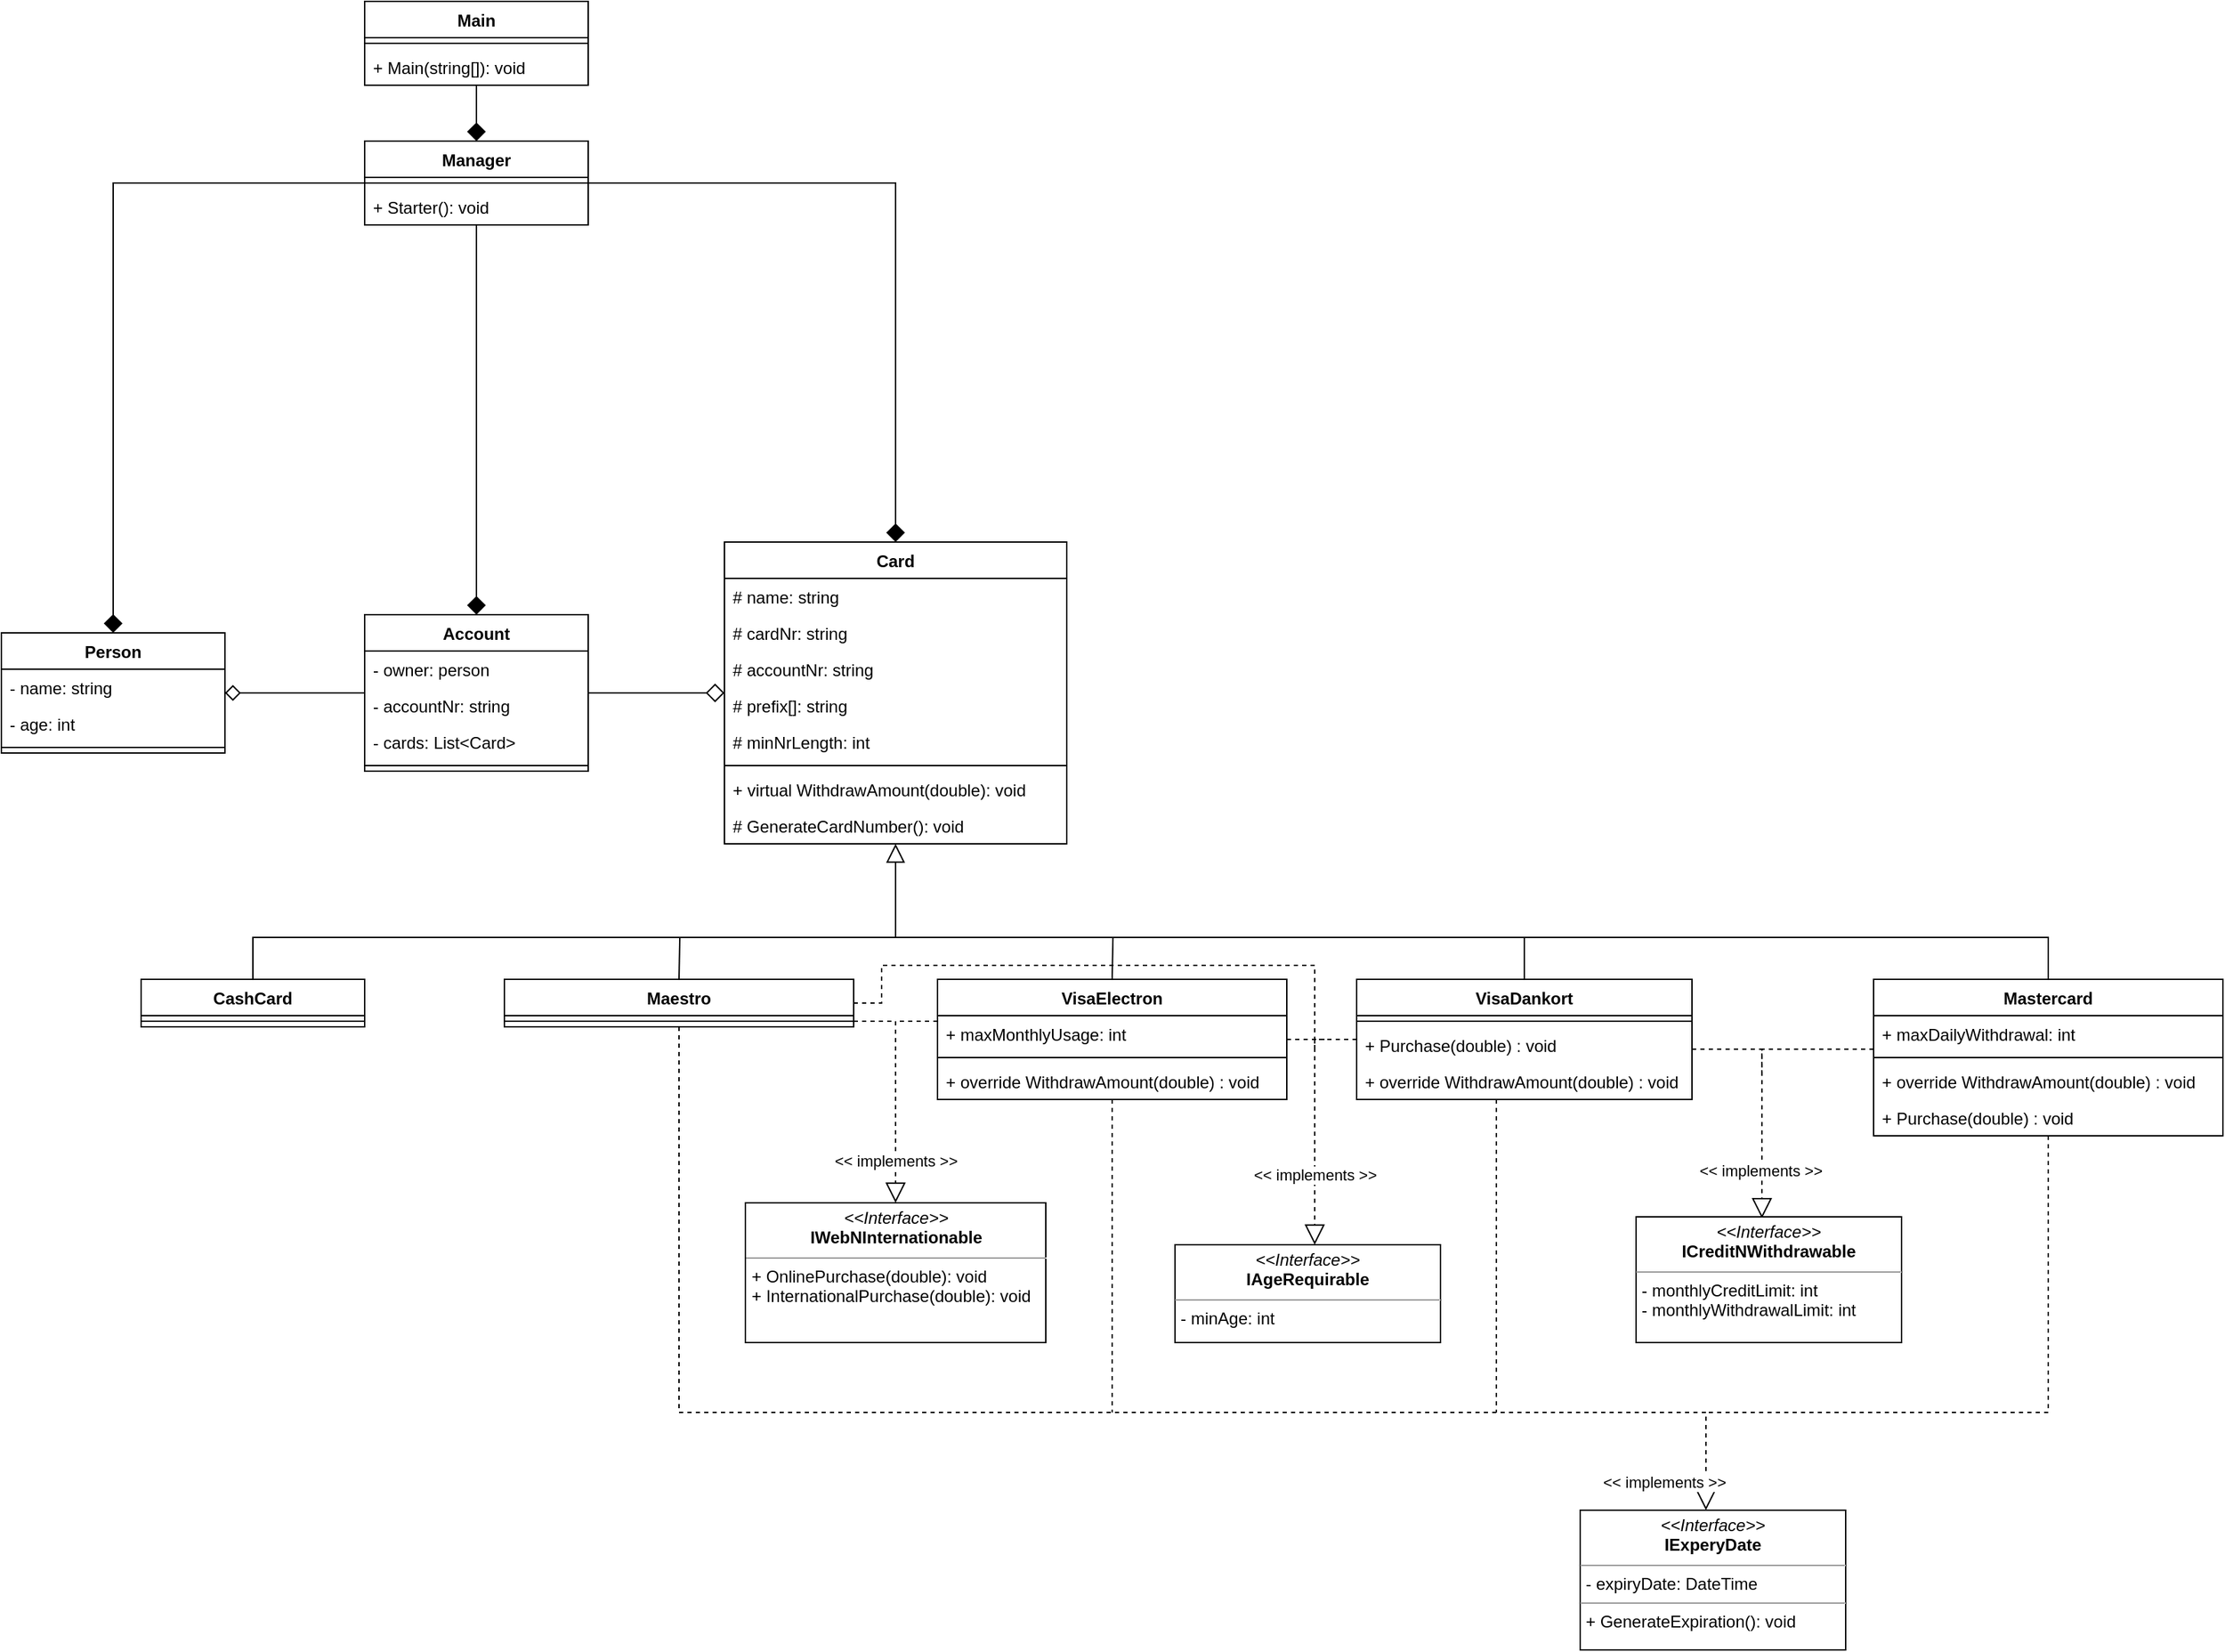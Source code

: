 <mxfile version="15.1.3" type="device"><diagram id="lqJwaCFwfxGtEgXN7Tk6" name="Page-1"><mxGraphModel dx="1673" dy="967" grid="1" gridSize="10" guides="1" tooltips="1" connect="1" arrows="1" fold="1" page="1" pageScale="1" pageWidth="3300" pageHeight="2339" math="0" shadow="0"><root><mxCell id="0"/><mxCell id="1" parent="0"/><mxCell id="OWxyxIanpvo_0KfIA5X_-86" style="edgeStyle=orthogonalEdgeStyle;rounded=0;orthogonalLoop=1;jettySize=auto;html=1;exitX=0.5;exitY=0;exitDx=0;exitDy=0;endArrow=none;endFill=0;endSize=12;" parent="1" source="OWxyxIanpvo_0KfIA5X_-1" edge="1"><mxGeometry relative="1" as="geometry"><mxPoint x="1040" y="830" as="targetPoint"/><Array as="points"><mxPoint x="580" y="830"/></Array></mxGeometry></mxCell><mxCell id="OWxyxIanpvo_0KfIA5X_-1" value="CashCard" style="swimlane;fontStyle=1;align=center;verticalAlign=top;childLayout=stackLayout;horizontal=1;startSize=26;horizontalStack=0;resizeParent=1;resizeParentMax=0;resizeLast=0;collapsible=1;marginBottom=0;" parent="1" vertex="1"><mxGeometry x="500" y="860" width="160" height="34" as="geometry"/></mxCell><mxCell id="OWxyxIanpvo_0KfIA5X_-3" value="" style="line;strokeWidth=1;fillColor=none;align=left;verticalAlign=middle;spacingTop=-1;spacingLeft=3;spacingRight=3;rotatable=0;labelPosition=right;points=[];portConstraint=eastwest;" parent="OWxyxIanpvo_0KfIA5X_-1" vertex="1"><mxGeometry y="26" width="160" height="8" as="geometry"/></mxCell><mxCell id="OWxyxIanpvo_0KfIA5X_-70" style="edgeStyle=orthogonalEdgeStyle;rounded=0;orthogonalLoop=1;jettySize=auto;html=1;endArrow=block;endFill=0;endSize=12;dashed=1;" parent="1" source="OWxyxIanpvo_0KfIA5X_-5" target="OWxyxIanpvo_0KfIA5X_-67" edge="1"><mxGeometry relative="1" as="geometry"><Array as="points"><mxPoint x="885" y="1170"/><mxPoint x="1620" y="1170"/></Array></mxGeometry></mxCell><mxCell id="OWxyxIanpvo_0KfIA5X_-95" value="&amp;lt;&amp;lt; implements &amp;gt;&amp;gt;" style="edgeLabel;html=1;align=center;verticalAlign=middle;resizable=0;points=[];" parent="OWxyxIanpvo_0KfIA5X_-70" vertex="1" connectable="0"><mxGeometry x="0.791" y="-1" relative="1" as="geometry"><mxPoint x="13" y="49" as="offset"/></mxGeometry></mxCell><mxCell id="OWxyxIanpvo_0KfIA5X_-87" style="edgeStyle=orthogonalEdgeStyle;rounded=0;orthogonalLoop=1;jettySize=auto;html=1;exitX=0.5;exitY=0;exitDx=0;exitDy=0;endArrow=none;endFill=0;endSize=12;" parent="1" source="OWxyxIanpvo_0KfIA5X_-5" edge="1"><mxGeometry relative="1" as="geometry"><mxPoint x="885.571" y="830" as="targetPoint"/></mxGeometry></mxCell><mxCell id="OWxyxIanpvo_0KfIA5X_-104" style="edgeStyle=orthogonalEdgeStyle;rounded=0;orthogonalLoop=1;jettySize=auto;html=1;endArrow=none;endFill=0;endSize=12;dashed=1;" parent="1" source="OWxyxIanpvo_0KfIA5X_-5" edge="1"><mxGeometry relative="1" as="geometry"><mxPoint x="1040" y="920" as="targetPoint"/><Array as="points"><mxPoint x="1040" y="890"/><mxPoint x="1040" y="920"/></Array></mxGeometry></mxCell><mxCell id="OWxyxIanpvo_0KfIA5X_-110" style="edgeStyle=orthogonalEdgeStyle;rounded=0;orthogonalLoop=1;jettySize=auto;html=1;dashed=1;endArrow=none;endFill=0;endSize=12;" parent="1" source="OWxyxIanpvo_0KfIA5X_-5" edge="1"><mxGeometry relative="1" as="geometry"><mxPoint x="1340" y="910" as="targetPoint"/><Array as="points"><mxPoint x="1030" y="877"/><mxPoint x="1030" y="850"/><mxPoint x="1340" y="850"/></Array></mxGeometry></mxCell><mxCell id="OWxyxIanpvo_0KfIA5X_-5" value="Maestro" style="swimlane;fontStyle=1;align=center;verticalAlign=top;childLayout=stackLayout;horizontal=1;startSize=26;horizontalStack=0;resizeParent=1;resizeParentMax=0;resizeLast=0;collapsible=1;marginBottom=0;" parent="1" vertex="1"><mxGeometry x="760" y="860" width="250" height="34" as="geometry"/></mxCell><mxCell id="OWxyxIanpvo_0KfIA5X_-7" value="" style="line;strokeWidth=1;fillColor=none;align=left;verticalAlign=middle;spacingTop=-1;spacingLeft=3;spacingRight=3;rotatable=0;labelPosition=right;points=[];portConstraint=eastwest;" parent="OWxyxIanpvo_0KfIA5X_-5" vertex="1"><mxGeometry y="26" width="250" height="8" as="geometry"/></mxCell><mxCell id="OWxyxIanpvo_0KfIA5X_-84" style="edgeStyle=orthogonalEdgeStyle;rounded=0;orthogonalLoop=1;jettySize=auto;html=1;endArrow=none;endFill=0;endSize=11;dashed=1;" parent="1" source="OWxyxIanpvo_0KfIA5X_-9" edge="1"><mxGeometry relative="1" as="geometry"><mxPoint x="1195" y="1170" as="targetPoint"/></mxGeometry></mxCell><mxCell id="OWxyxIanpvo_0KfIA5X_-88" style="edgeStyle=orthogonalEdgeStyle;rounded=0;orthogonalLoop=1;jettySize=auto;html=1;exitX=0.5;exitY=0;exitDx=0;exitDy=0;endArrow=none;endFill=0;endSize=12;" parent="1" source="OWxyxIanpvo_0KfIA5X_-9" edge="1"><mxGeometry relative="1" as="geometry"><mxPoint x="1195.571" y="830" as="targetPoint"/></mxGeometry></mxCell><mxCell id="OWxyxIanpvo_0KfIA5X_-103" style="edgeStyle=orthogonalEdgeStyle;rounded=0;orthogonalLoop=1;jettySize=auto;html=1;endArrow=block;endFill=0;endSize=12;entryX=0.5;entryY=0;entryDx=0;entryDy=0;dashed=1;" parent="1" source="OWxyxIanpvo_0KfIA5X_-9" target="OWxyxIanpvo_0KfIA5X_-101" edge="1"><mxGeometry relative="1" as="geometry"><mxPoint x="1080" y="1140" as="targetPoint"/><Array as="points"><mxPoint x="1040" y="890"/></Array></mxGeometry></mxCell><mxCell id="OWxyxIanpvo_0KfIA5X_-105" value="&amp;lt;&amp;lt; implements &amp;gt;&amp;gt;" style="edgeLabel;html=1;align=center;verticalAlign=middle;resizable=0;points=[];" parent="OWxyxIanpvo_0KfIA5X_-103" vertex="1" connectable="0"><mxGeometry x="0.556" y="-2" relative="1" as="geometry"><mxPoint x="2" y="5" as="offset"/></mxGeometry></mxCell><mxCell id="OWxyxIanpvo_0KfIA5X_-109" style="edgeStyle=orthogonalEdgeStyle;rounded=0;orthogonalLoop=1;jettySize=auto;html=1;dashed=1;endArrow=none;endFill=0;endSize=12;" parent="1" source="OWxyxIanpvo_0KfIA5X_-9" edge="1"><mxGeometry relative="1" as="geometry"><mxPoint x="1350" y="903" as="targetPoint"/></mxGeometry></mxCell><mxCell id="OWxyxIanpvo_0KfIA5X_-9" value="VisaElectron" style="swimlane;fontStyle=1;align=center;verticalAlign=top;childLayout=stackLayout;horizontal=1;startSize=26;horizontalStack=0;resizeParent=1;resizeParentMax=0;resizeLast=0;collapsible=1;marginBottom=0;" parent="1" vertex="1"><mxGeometry x="1070" y="860" width="250" height="86" as="geometry"/></mxCell><mxCell id="OWxyxIanpvo_0KfIA5X_-10" value="+ maxMonthlyUsage: int" style="text;strokeColor=none;fillColor=none;align=left;verticalAlign=top;spacingLeft=4;spacingRight=4;overflow=hidden;rotatable=0;points=[[0,0.5],[1,0.5]];portConstraint=eastwest;" parent="OWxyxIanpvo_0KfIA5X_-9" vertex="1"><mxGeometry y="26" width="250" height="26" as="geometry"/></mxCell><mxCell id="OWxyxIanpvo_0KfIA5X_-11" value="" style="line;strokeWidth=1;fillColor=none;align=left;verticalAlign=middle;spacingTop=-1;spacingLeft=3;spacingRight=3;rotatable=0;labelPosition=right;points=[];portConstraint=eastwest;" parent="OWxyxIanpvo_0KfIA5X_-9" vertex="1"><mxGeometry y="52" width="250" height="8" as="geometry"/></mxCell><mxCell id="OWxyxIanpvo_0KfIA5X_-38" value="+ override WithdrawAmount(double) : void" style="text;strokeColor=none;fillColor=none;align=left;verticalAlign=top;spacingLeft=4;spacingRight=4;overflow=hidden;rotatable=0;points=[[0,0.5],[1,0.5]];portConstraint=eastwest;" parent="OWxyxIanpvo_0KfIA5X_-9" vertex="1"><mxGeometry y="60" width="250" height="26" as="geometry"/></mxCell><mxCell id="OWxyxIanpvo_0KfIA5X_-83" style="edgeStyle=orthogonalEdgeStyle;rounded=0;orthogonalLoop=1;jettySize=auto;html=1;endArrow=none;endFill=0;endSize=11;dashed=1;" parent="1" source="OWxyxIanpvo_0KfIA5X_-13" edge="1"><mxGeometry relative="1" as="geometry"><mxPoint x="1470" y="1170" as="targetPoint"/><Array as="points"><mxPoint x="1470" y="1060"/></Array></mxGeometry></mxCell><mxCell id="OWxyxIanpvo_0KfIA5X_-89" style="edgeStyle=orthogonalEdgeStyle;rounded=0;orthogonalLoop=1;jettySize=auto;html=1;exitX=0.5;exitY=0;exitDx=0;exitDy=0;endArrow=none;endFill=0;endSize=12;" parent="1" source="OWxyxIanpvo_0KfIA5X_-13" edge="1"><mxGeometry relative="1" as="geometry"><mxPoint x="1459.857" y="830" as="targetPoint"/><Array as="points"><mxPoint x="1490" y="830"/></Array></mxGeometry></mxCell><mxCell id="OWxyxIanpvo_0KfIA5X_-108" style="edgeStyle=orthogonalEdgeStyle;rounded=0;orthogonalLoop=1;jettySize=auto;html=1;dashed=1;endArrow=block;endFill=0;endSize=12;" parent="1" source="OWxyxIanpvo_0KfIA5X_-13" target="OWxyxIanpvo_0KfIA5X_-107" edge="1"><mxGeometry relative="1" as="geometry"><Array as="points"><mxPoint x="1340" y="903"/></Array></mxGeometry></mxCell><mxCell id="OWxyxIanpvo_0KfIA5X_-111" value="&amp;lt;&amp;lt; implements &amp;gt;&amp;gt;" style="edgeLabel;html=1;align=center;verticalAlign=middle;resizable=0;points=[];" parent="OWxyxIanpvo_0KfIA5X_-108" vertex="1" connectable="0"><mxGeometry x="0.703" y="3" relative="1" as="geometry"><mxPoint x="-3" y="-24" as="offset"/></mxGeometry></mxCell><mxCell id="OWxyxIanpvo_0KfIA5X_-114" style="edgeStyle=orthogonalEdgeStyle;rounded=0;orthogonalLoop=1;jettySize=auto;html=1;dashed=1;endArrow=none;endFill=0;endSize=12;" parent="1" source="OWxyxIanpvo_0KfIA5X_-13" edge="1"><mxGeometry relative="1" as="geometry"><mxPoint x="1660" y="910" as="targetPoint"/><Array as="points"><mxPoint x="1660" y="910"/><mxPoint x="1660" y="930"/></Array></mxGeometry></mxCell><mxCell id="OWxyxIanpvo_0KfIA5X_-13" value="VisaDankort" style="swimlane;fontStyle=1;align=center;verticalAlign=top;childLayout=stackLayout;horizontal=1;startSize=26;horizontalStack=0;resizeParent=1;resizeParentMax=0;resizeLast=0;collapsible=1;marginBottom=0;" parent="1" vertex="1"><mxGeometry x="1370" y="860" width="240" height="86" as="geometry"/></mxCell><mxCell id="OWxyxIanpvo_0KfIA5X_-15" value="" style="line;strokeWidth=1;fillColor=none;align=left;verticalAlign=middle;spacingTop=-1;spacingLeft=3;spacingRight=3;rotatable=0;labelPosition=right;points=[];portConstraint=eastwest;" parent="OWxyxIanpvo_0KfIA5X_-13" vertex="1"><mxGeometry y="26" width="240" height="8" as="geometry"/></mxCell><mxCell id="OWxyxIanpvo_0KfIA5X_-118" value="+ Purchase(double) : void" style="text;strokeColor=none;fillColor=none;align=left;verticalAlign=top;spacingLeft=4;spacingRight=4;overflow=hidden;rotatable=0;points=[[0,0.5],[1,0.5]];portConstraint=eastwest;" parent="OWxyxIanpvo_0KfIA5X_-13" vertex="1"><mxGeometry y="34" width="240" height="26" as="geometry"/></mxCell><mxCell id="OWxyxIanpvo_0KfIA5X_-115" value="+ override WithdrawAmount(double) : void" style="text;strokeColor=none;fillColor=none;align=left;verticalAlign=top;spacingLeft=4;spacingRight=4;overflow=hidden;rotatable=0;points=[[0,0.5],[1,0.5]];portConstraint=eastwest;" parent="OWxyxIanpvo_0KfIA5X_-13" vertex="1"><mxGeometry y="60" width="240" height="26" as="geometry"/></mxCell><mxCell id="OWxyxIanpvo_0KfIA5X_-34" style="edgeStyle=orthogonalEdgeStyle;rounded=0;orthogonalLoop=1;jettySize=auto;html=1;endArrow=block;endFill=0;exitX=0.5;exitY=0;exitDx=0;exitDy=0;endSize=11;" parent="1" source="OWxyxIanpvo_0KfIA5X_-17" target="OWxyxIanpvo_0KfIA5X_-21" edge="1"><mxGeometry relative="1" as="geometry"><Array as="points"><mxPoint x="1865" y="830"/><mxPoint x="1040" y="830"/></Array></mxGeometry></mxCell><mxCell id="OWxyxIanpvo_0KfIA5X_-73" style="edgeStyle=orthogonalEdgeStyle;rounded=0;orthogonalLoop=1;jettySize=auto;html=1;endArrow=none;endFill=0;dashed=1;" parent="1" source="OWxyxIanpvo_0KfIA5X_-17" edge="1"><mxGeometry relative="1" as="geometry"><mxPoint x="1620" y="1170" as="targetPoint"/><Array as="points"><mxPoint x="1865" y="1170"/></Array></mxGeometry></mxCell><mxCell id="OWxyxIanpvo_0KfIA5X_-113" style="edgeStyle=orthogonalEdgeStyle;rounded=0;orthogonalLoop=1;jettySize=auto;html=1;entryX=0.474;entryY=0.012;entryDx=0;entryDy=0;dashed=1;endArrow=block;endFill=0;endSize=12;entryPerimeter=0;" parent="1" source="OWxyxIanpvo_0KfIA5X_-17" target="OWxyxIanpvo_0KfIA5X_-112" edge="1"><mxGeometry relative="1" as="geometry"><Array as="points"><mxPoint x="1660" y="910"/></Array></mxGeometry></mxCell><mxCell id="OWxyxIanpvo_0KfIA5X_-120" value="&amp;lt;&amp;lt; implements &amp;gt;&amp;gt;" style="edgeLabel;html=1;align=center;verticalAlign=middle;resizable=0;points=[];" parent="OWxyxIanpvo_0KfIA5X_-113" vertex="1" connectable="0"><mxGeometry x="0.668" y="-1" relative="1" as="geometry"><mxPoint y="-1" as="offset"/></mxGeometry></mxCell><mxCell id="OWxyxIanpvo_0KfIA5X_-17" value="Mastercard" style="swimlane;fontStyle=1;align=center;verticalAlign=top;childLayout=stackLayout;horizontal=1;startSize=26;horizontalStack=0;resizeParent=1;resizeParentMax=0;resizeLast=0;collapsible=1;marginBottom=0;" parent="1" vertex="1"><mxGeometry x="1740" y="860" width="250" height="112" as="geometry"/></mxCell><mxCell id="OWxyxIanpvo_0KfIA5X_-28" value="+ maxDailyWithdrawal: int" style="text;strokeColor=none;fillColor=none;align=left;verticalAlign=top;spacingLeft=4;spacingRight=4;overflow=hidden;rotatable=0;points=[[0,0.5],[1,0.5]];portConstraint=eastwest;" parent="OWxyxIanpvo_0KfIA5X_-17" vertex="1"><mxGeometry y="26" width="250" height="26" as="geometry"/></mxCell><mxCell id="OWxyxIanpvo_0KfIA5X_-19" value="" style="line;strokeWidth=1;fillColor=none;align=left;verticalAlign=middle;spacingTop=-1;spacingLeft=3;spacingRight=3;rotatable=0;labelPosition=right;points=[];portConstraint=eastwest;" parent="OWxyxIanpvo_0KfIA5X_-17" vertex="1"><mxGeometry y="52" width="250" height="8" as="geometry"/></mxCell><mxCell id="OWxyxIanpvo_0KfIA5X_-116" value="+ override WithdrawAmount(double) : void" style="text;strokeColor=none;fillColor=none;align=left;verticalAlign=top;spacingLeft=4;spacingRight=4;overflow=hidden;rotatable=0;points=[[0,0.5],[1,0.5]];portConstraint=eastwest;" parent="OWxyxIanpvo_0KfIA5X_-17" vertex="1"><mxGeometry y="60" width="250" height="26" as="geometry"/></mxCell><mxCell id="OWxyxIanpvo_0KfIA5X_-117" value="+ Purchase(double) : void" style="text;strokeColor=none;fillColor=none;align=left;verticalAlign=top;spacingLeft=4;spacingRight=4;overflow=hidden;rotatable=0;points=[[0,0.5],[1,0.5]];portConstraint=eastwest;" parent="OWxyxIanpvo_0KfIA5X_-17" vertex="1"><mxGeometry y="86" width="250" height="26" as="geometry"/></mxCell><mxCell id="OWxyxIanpvo_0KfIA5X_-21" value="Card" style="swimlane;fontStyle=1;align=center;verticalAlign=top;childLayout=stackLayout;horizontal=1;startSize=26;horizontalStack=0;resizeParent=1;resizeParentMax=0;resizeLast=0;collapsible=1;marginBottom=0;" parent="1" vertex="1"><mxGeometry x="917.5" y="547" width="245" height="216" as="geometry"/></mxCell><mxCell id="OWxyxIanpvo_0KfIA5X_-25" value="# name: string" style="text;strokeColor=none;fillColor=none;align=left;verticalAlign=top;spacingLeft=4;spacingRight=4;overflow=hidden;rotatable=0;points=[[0,0.5],[1,0.5]];portConstraint=eastwest;" parent="OWxyxIanpvo_0KfIA5X_-21" vertex="1"><mxGeometry y="26" width="245" height="26" as="geometry"/></mxCell><mxCell id="OWxyxIanpvo_0KfIA5X_-22" value="# cardNr: string" style="text;strokeColor=none;fillColor=none;align=left;verticalAlign=top;spacingLeft=4;spacingRight=4;overflow=hidden;rotatable=0;points=[[0,0.5],[1,0.5]];portConstraint=eastwest;" parent="OWxyxIanpvo_0KfIA5X_-21" vertex="1"><mxGeometry y="52" width="245" height="26" as="geometry"/></mxCell><mxCell id="OWxyxIanpvo_0KfIA5X_-27" value="# accountNr: string" style="text;strokeColor=none;fillColor=none;align=left;verticalAlign=top;spacingLeft=4;spacingRight=4;overflow=hidden;rotatable=0;points=[[0,0.5],[1,0.5]];portConstraint=eastwest;" parent="OWxyxIanpvo_0KfIA5X_-21" vertex="1"><mxGeometry y="78" width="245" height="26" as="geometry"/></mxCell><mxCell id="OWxyxIanpvo_0KfIA5X_-99" value="# prefix[]: string" style="text;strokeColor=none;fillColor=none;align=left;verticalAlign=top;spacingLeft=4;spacingRight=4;overflow=hidden;rotatable=0;points=[[0,0.5],[1,0.5]];portConstraint=eastwest;" parent="OWxyxIanpvo_0KfIA5X_-21" vertex="1"><mxGeometry y="104" width="245" height="26" as="geometry"/></mxCell><mxCell id="OWxyxIanpvo_0KfIA5X_-100" value="# minNrLength: int" style="text;strokeColor=none;fillColor=none;align=left;verticalAlign=top;spacingLeft=4;spacingRight=4;overflow=hidden;rotatable=0;points=[[0,0.5],[1,0.5]];portConstraint=eastwest;" parent="OWxyxIanpvo_0KfIA5X_-21" vertex="1"><mxGeometry y="130" width="245" height="26" as="geometry"/></mxCell><mxCell id="OWxyxIanpvo_0KfIA5X_-23" value="" style="line;strokeWidth=1;fillColor=none;align=left;verticalAlign=middle;spacingTop=-1;spacingLeft=3;spacingRight=3;rotatable=0;labelPosition=right;points=[];portConstraint=eastwest;" parent="OWxyxIanpvo_0KfIA5X_-21" vertex="1"><mxGeometry y="156" width="245" height="8" as="geometry"/></mxCell><mxCell id="OWxyxIanpvo_0KfIA5X_-96" value="+ virtual WithdrawAmount(double): void" style="text;strokeColor=none;fillColor=none;align=left;verticalAlign=top;spacingLeft=4;spacingRight=4;overflow=hidden;rotatable=0;points=[[0,0.5],[1,0.5]];portConstraint=eastwest;" parent="OWxyxIanpvo_0KfIA5X_-21" vertex="1"><mxGeometry y="164" width="245" height="26" as="geometry"/></mxCell><mxCell id="OWxyxIanpvo_0KfIA5X_-24" value="# GenerateCardNumber(): void" style="text;strokeColor=none;fillColor=none;align=left;verticalAlign=top;spacingLeft=4;spacingRight=4;overflow=hidden;rotatable=0;points=[[0,0.5],[1,0.5]];portConstraint=eastwest;" parent="OWxyxIanpvo_0KfIA5X_-21" vertex="1"><mxGeometry y="190" width="245" height="26" as="geometry"/></mxCell><mxCell id="OWxyxIanpvo_0KfIA5X_-74" style="edgeStyle=orthogonalEdgeStyle;rounded=0;orthogonalLoop=1;jettySize=auto;html=1;endArrow=diamond;endFill=0;endSize=9;" parent="1" source="OWxyxIanpvo_0KfIA5X_-40" target="OWxyxIanpvo_0KfIA5X_-48" edge="1"><mxGeometry relative="1" as="geometry"/></mxCell><mxCell id="OWxyxIanpvo_0KfIA5X_-82" style="edgeStyle=orthogonalEdgeStyle;rounded=0;orthogonalLoop=1;jettySize=auto;html=1;endArrow=diamond;endFill=0;endSize=11;" parent="1" source="OWxyxIanpvo_0KfIA5X_-40" target="OWxyxIanpvo_0KfIA5X_-21" edge="1"><mxGeometry relative="1" as="geometry"/></mxCell><mxCell id="OWxyxIanpvo_0KfIA5X_-40" value="Account" style="swimlane;fontStyle=1;align=center;verticalAlign=top;childLayout=stackLayout;horizontal=1;startSize=26;horizontalStack=0;resizeParent=1;resizeParentMax=0;resizeLast=0;collapsible=1;marginBottom=0;" parent="1" vertex="1"><mxGeometry x="660" y="599" width="160" height="112" as="geometry"/></mxCell><mxCell id="OWxyxIanpvo_0KfIA5X_-41" value="- owner: person" style="text;strokeColor=none;fillColor=none;align=left;verticalAlign=top;spacingLeft=4;spacingRight=4;overflow=hidden;rotatable=0;points=[[0,0.5],[1,0.5]];portConstraint=eastwest;" parent="OWxyxIanpvo_0KfIA5X_-40" vertex="1"><mxGeometry y="26" width="160" height="26" as="geometry"/></mxCell><mxCell id="OWxyxIanpvo_0KfIA5X_-53" value="- accountNr: string" style="text;strokeColor=none;fillColor=none;align=left;verticalAlign=top;spacingLeft=4;spacingRight=4;overflow=hidden;rotatable=0;points=[[0,0.5],[1,0.5]];portConstraint=eastwest;" parent="OWxyxIanpvo_0KfIA5X_-40" vertex="1"><mxGeometry y="52" width="160" height="26" as="geometry"/></mxCell><mxCell id="OWxyxIanpvo_0KfIA5X_-54" value="- cards: List&lt;Card&gt;" style="text;strokeColor=none;fillColor=none;align=left;verticalAlign=top;spacingLeft=4;spacingRight=4;overflow=hidden;rotatable=0;points=[[0,0.5],[1,0.5]];portConstraint=eastwest;" parent="OWxyxIanpvo_0KfIA5X_-40" vertex="1"><mxGeometry y="78" width="160" height="26" as="geometry"/></mxCell><mxCell id="OWxyxIanpvo_0KfIA5X_-42" value="" style="line;strokeWidth=1;fillColor=none;align=left;verticalAlign=middle;spacingTop=-1;spacingLeft=3;spacingRight=3;rotatable=0;labelPosition=right;points=[];portConstraint=eastwest;" parent="OWxyxIanpvo_0KfIA5X_-40" vertex="1"><mxGeometry y="104" width="160" height="8" as="geometry"/></mxCell><mxCell id="OWxyxIanpvo_0KfIA5X_-48" value="Person" style="swimlane;fontStyle=1;align=center;verticalAlign=top;childLayout=stackLayout;horizontal=1;startSize=26;horizontalStack=0;resizeParent=1;resizeParentMax=0;resizeLast=0;collapsible=1;marginBottom=0;" parent="1" vertex="1"><mxGeometry x="400" y="612" width="160" height="86" as="geometry"/></mxCell><mxCell id="OWxyxIanpvo_0KfIA5X_-52" value="- name: string" style="text;strokeColor=none;fillColor=none;align=left;verticalAlign=top;spacingLeft=4;spacingRight=4;overflow=hidden;rotatable=0;points=[[0,0.5],[1,0.5]];portConstraint=eastwest;" parent="OWxyxIanpvo_0KfIA5X_-48" vertex="1"><mxGeometry y="26" width="160" height="26" as="geometry"/></mxCell><mxCell id="OWxyxIanpvo_0KfIA5X_-49" value="- age: int" style="text;strokeColor=none;fillColor=none;align=left;verticalAlign=top;spacingLeft=4;spacingRight=4;overflow=hidden;rotatable=0;points=[[0,0.5],[1,0.5]];portConstraint=eastwest;" parent="OWxyxIanpvo_0KfIA5X_-48" vertex="1"><mxGeometry y="52" width="160" height="26" as="geometry"/></mxCell><mxCell id="OWxyxIanpvo_0KfIA5X_-50" value="" style="line;strokeWidth=1;fillColor=none;align=left;verticalAlign=middle;spacingTop=-1;spacingLeft=3;spacingRight=3;rotatable=0;labelPosition=right;points=[];portConstraint=eastwest;" parent="OWxyxIanpvo_0KfIA5X_-48" vertex="1"><mxGeometry y="78" width="160" height="8" as="geometry"/></mxCell><mxCell id="OWxyxIanpvo_0KfIA5X_-77" style="edgeStyle=orthogonalEdgeStyle;rounded=0;orthogonalLoop=1;jettySize=auto;html=1;entryX=0.5;entryY=0;entryDx=0;entryDy=0;endArrow=diamond;endFill=1;endSize=11;" parent="1" source="OWxyxIanpvo_0KfIA5X_-57" target="OWxyxIanpvo_0KfIA5X_-75" edge="1"><mxGeometry relative="1" as="geometry"/></mxCell><mxCell id="OWxyxIanpvo_0KfIA5X_-57" value="Main" style="swimlane;fontStyle=1;align=center;verticalAlign=top;childLayout=stackLayout;horizontal=1;startSize=26;horizontalStack=0;resizeParent=1;resizeParentMax=0;resizeLast=0;collapsible=1;marginBottom=0;" parent="1" vertex="1"><mxGeometry x="660" y="160" width="160" height="60" as="geometry"/></mxCell><mxCell id="OWxyxIanpvo_0KfIA5X_-61" value="" style="line;strokeWidth=1;fillColor=none;align=left;verticalAlign=middle;spacingTop=-1;spacingLeft=3;spacingRight=3;rotatable=0;labelPosition=right;points=[];portConstraint=eastwest;" parent="OWxyxIanpvo_0KfIA5X_-57" vertex="1"><mxGeometry y="26" width="160" height="8" as="geometry"/></mxCell><mxCell id="BL2OAKy06cgPmg05Xowr-1" value="+ Main(string[]): void" style="text;strokeColor=none;fillColor=none;align=left;verticalAlign=top;spacingLeft=4;spacingRight=4;overflow=hidden;rotatable=0;points=[[0,0.5],[1,0.5]];portConstraint=eastwest;" vertex="1" parent="OWxyxIanpvo_0KfIA5X_-57"><mxGeometry y="34" width="160" height="26" as="geometry"/></mxCell><mxCell id="OWxyxIanpvo_0KfIA5X_-67" value="&lt;p style=&quot;margin: 0px ; margin-top: 4px ; text-align: center&quot;&gt;&lt;i&gt;&amp;lt;&amp;lt;Interface&amp;gt;&amp;gt;&lt;/i&gt;&lt;br&gt;&lt;b&gt;IExperyDate&lt;/b&gt;&lt;/p&gt;&lt;hr size=&quot;1&quot;&gt;&lt;p style=&quot;margin: 0px ; margin-left: 4px&quot;&gt;- expiryDate: DateTime&lt;/p&gt;&lt;hr size=&quot;1&quot;&gt;&lt;p style=&quot;margin: 0px ; margin-left: 4px&quot;&gt;+ GenerateExpiration(): void&lt;/p&gt;" style="verticalAlign=top;align=left;overflow=fill;fontSize=12;fontFamily=Helvetica;html=1;" parent="1" vertex="1"><mxGeometry x="1530" y="1240" width="190" height="100" as="geometry"/></mxCell><mxCell id="OWxyxIanpvo_0KfIA5X_-79" style="edgeStyle=orthogonalEdgeStyle;rounded=0;orthogonalLoop=1;jettySize=auto;html=1;entryX=0.5;entryY=0;entryDx=0;entryDy=0;endArrow=diamond;endFill=1;endSize=11;" parent="1" source="OWxyxIanpvo_0KfIA5X_-75" target="OWxyxIanpvo_0KfIA5X_-40" edge="1"><mxGeometry relative="1" as="geometry"/></mxCell><mxCell id="OWxyxIanpvo_0KfIA5X_-80" style="edgeStyle=orthogonalEdgeStyle;rounded=0;orthogonalLoop=1;jettySize=auto;html=1;entryX=0.5;entryY=0;entryDx=0;entryDy=0;endArrow=diamond;endFill=1;endSize=11;" parent="1" source="OWxyxIanpvo_0KfIA5X_-75" target="OWxyxIanpvo_0KfIA5X_-48" edge="1"><mxGeometry relative="1" as="geometry"/></mxCell><mxCell id="OWxyxIanpvo_0KfIA5X_-81" style="edgeStyle=orthogonalEdgeStyle;rounded=0;orthogonalLoop=1;jettySize=auto;html=1;endArrow=diamond;endFill=1;endSize=11;" parent="1" source="OWxyxIanpvo_0KfIA5X_-75" target="OWxyxIanpvo_0KfIA5X_-21" edge="1"><mxGeometry relative="1" as="geometry"/></mxCell><mxCell id="OWxyxIanpvo_0KfIA5X_-75" value="Manager" style="swimlane;fontStyle=1;align=center;verticalAlign=top;childLayout=stackLayout;horizontal=1;startSize=26;horizontalStack=0;resizeParent=1;resizeParentMax=0;resizeLast=0;collapsible=1;marginBottom=0;" parent="1" vertex="1"><mxGeometry x="660" y="260" width="160" height="60" as="geometry"/></mxCell><mxCell id="OWxyxIanpvo_0KfIA5X_-76" value="" style="line;strokeWidth=1;fillColor=none;align=left;verticalAlign=middle;spacingTop=-1;spacingLeft=3;spacingRight=3;rotatable=0;labelPosition=right;points=[];portConstraint=eastwest;" parent="OWxyxIanpvo_0KfIA5X_-75" vertex="1"><mxGeometry y="26" width="160" height="8" as="geometry"/></mxCell><mxCell id="OWxyxIanpvo_0KfIA5X_-78" value="+ Starter(): void" style="text;strokeColor=none;fillColor=none;align=left;verticalAlign=top;spacingLeft=4;spacingRight=4;overflow=hidden;rotatable=0;points=[[0,0.5],[1,0.5]];portConstraint=eastwest;" parent="OWxyxIanpvo_0KfIA5X_-75" vertex="1"><mxGeometry y="34" width="160" height="26" as="geometry"/></mxCell><mxCell id="OWxyxIanpvo_0KfIA5X_-101" value="&lt;p style=&quot;margin: 0px ; margin-top: 4px ; text-align: center&quot;&gt;&lt;i&gt;&amp;lt;&amp;lt;Interface&amp;gt;&amp;gt;&lt;/i&gt;&lt;br&gt;&lt;b&gt;IWebNInternationable&lt;/b&gt;&lt;/p&gt;&lt;hr size=&quot;1&quot;&gt;&lt;p style=&quot;margin: 0px ; margin-left: 4px&quot;&gt;+ OnlinePurchase(double): void&lt;/p&gt;&lt;p style=&quot;margin: 0px ; margin-left: 4px&quot;&gt;+ InternationalPurchase(double): void&lt;/p&gt;" style="verticalAlign=top;align=left;overflow=fill;fontSize=12;fontFamily=Helvetica;html=1;" parent="1" vertex="1"><mxGeometry x="932.5" y="1020" width="215" height="100" as="geometry"/></mxCell><mxCell id="OWxyxIanpvo_0KfIA5X_-107" value="&lt;p style=&quot;margin: 0px ; margin-top: 4px ; text-align: center&quot;&gt;&lt;i&gt;&amp;lt;&amp;lt;Interface&amp;gt;&amp;gt;&lt;/i&gt;&lt;br&gt;&lt;b&gt;IAgeRequirable&lt;/b&gt;&lt;/p&gt;&lt;hr size=&quot;1&quot;&gt;&lt;p style=&quot;margin: 0px ; margin-left: 4px&quot;&gt;- minAge: int&lt;/p&gt;" style="verticalAlign=top;align=left;overflow=fill;fontSize=12;fontFamily=Helvetica;html=1;" parent="1" vertex="1"><mxGeometry x="1240" y="1050" width="190" height="70" as="geometry"/></mxCell><mxCell id="OWxyxIanpvo_0KfIA5X_-112" value="&lt;p style=&quot;margin: 0px ; margin-top: 4px ; text-align: center&quot;&gt;&lt;i&gt;&amp;lt;&amp;lt;Interface&amp;gt;&amp;gt;&lt;/i&gt;&lt;br&gt;&lt;b&gt;ICreditNWithdrawable&lt;/b&gt;&lt;/p&gt;&lt;hr size=&quot;1&quot;&gt;&lt;p style=&quot;margin: 0px ; margin-left: 4px&quot;&gt;- monthlyCreditLimit: int&lt;/p&gt;&lt;p style=&quot;margin: 0px ; margin-left: 4px&quot;&gt;- monthlyWithdrawalLimit: int&lt;/p&gt;&lt;p style=&quot;margin: 0px ; margin-left: 4px&quot;&gt;&lt;br&gt;&lt;/p&gt;" style="verticalAlign=top;align=left;overflow=fill;fontSize=12;fontFamily=Helvetica;html=1;" parent="1" vertex="1"><mxGeometry x="1570" y="1030" width="190" height="90" as="geometry"/></mxCell></root></mxGraphModel></diagram></mxfile>